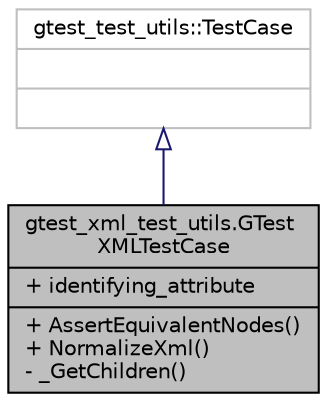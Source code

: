 digraph "gtest_xml_test_utils.GTestXMLTestCase"
{
  edge [fontname="Helvetica",fontsize="10",labelfontname="Helvetica",labelfontsize="10"];
  node [fontname="Helvetica",fontsize="10",shape=record];
  Node4 [label="{gtest_xml_test_utils.GTest\lXMLTestCase\n|+ identifying_attribute\l|+ AssertEquivalentNodes()\l+ NormalizeXml()\l- _GetChildren()\l}",height=0.2,width=0.4,color="black", fillcolor="grey75", style="filled", fontcolor="black"];
  Node5 -> Node4 [dir="back",color="midnightblue",fontsize="10",style="solid",arrowtail="onormal",fontname="Helvetica"];
  Node5 [label="{gtest_test_utils::TestCase\n||}",height=0.2,width=0.4,color="grey75", fillcolor="white", style="filled"];
}
